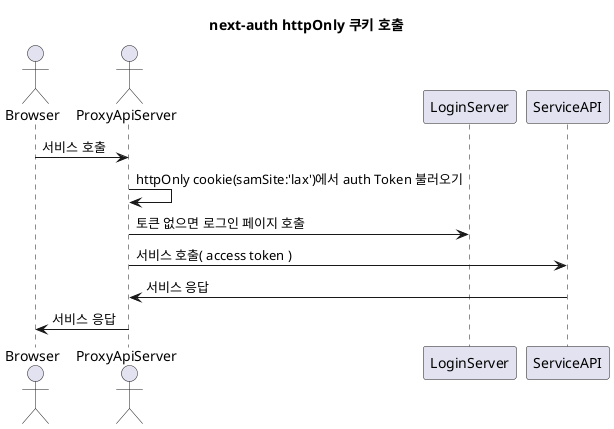 @startuml
title next-auth httpOnly 쿠키 호출
'actor getInitialProps
actor Browser
actor ProxyApiServer
'getInitialProps -> getInitialProps: cookie에서 auth Token 불러오기
'getInitialProps -> LoginPage: 토큰 없으면 로그인 페이지 호출
'getInitialProps -> ServiceAPI: 서비스 호출( access token )
'ServiceAPI -> getInitialProps: 서비스 응답
'getInitialProps -> Browser: initialProps로 서비스 응답 결과
Browser -> ProxyApiServer:  서비스 호출
ProxyApiServer -> ProxyApiServer: httpOnly cookie(samSite:'lax')에서 auth Token 불러오기
ProxyApiServer -> LoginServer: 토큰 없으면 로그인 페이지 호출
ProxyApiServer -> ServiceAPI: 서비스 호출( access token )
ServiceAPI -> ProxyApiServer: 서비스 응답
ProxyApiServer -> Browser: 서비스 응답
@enduml

